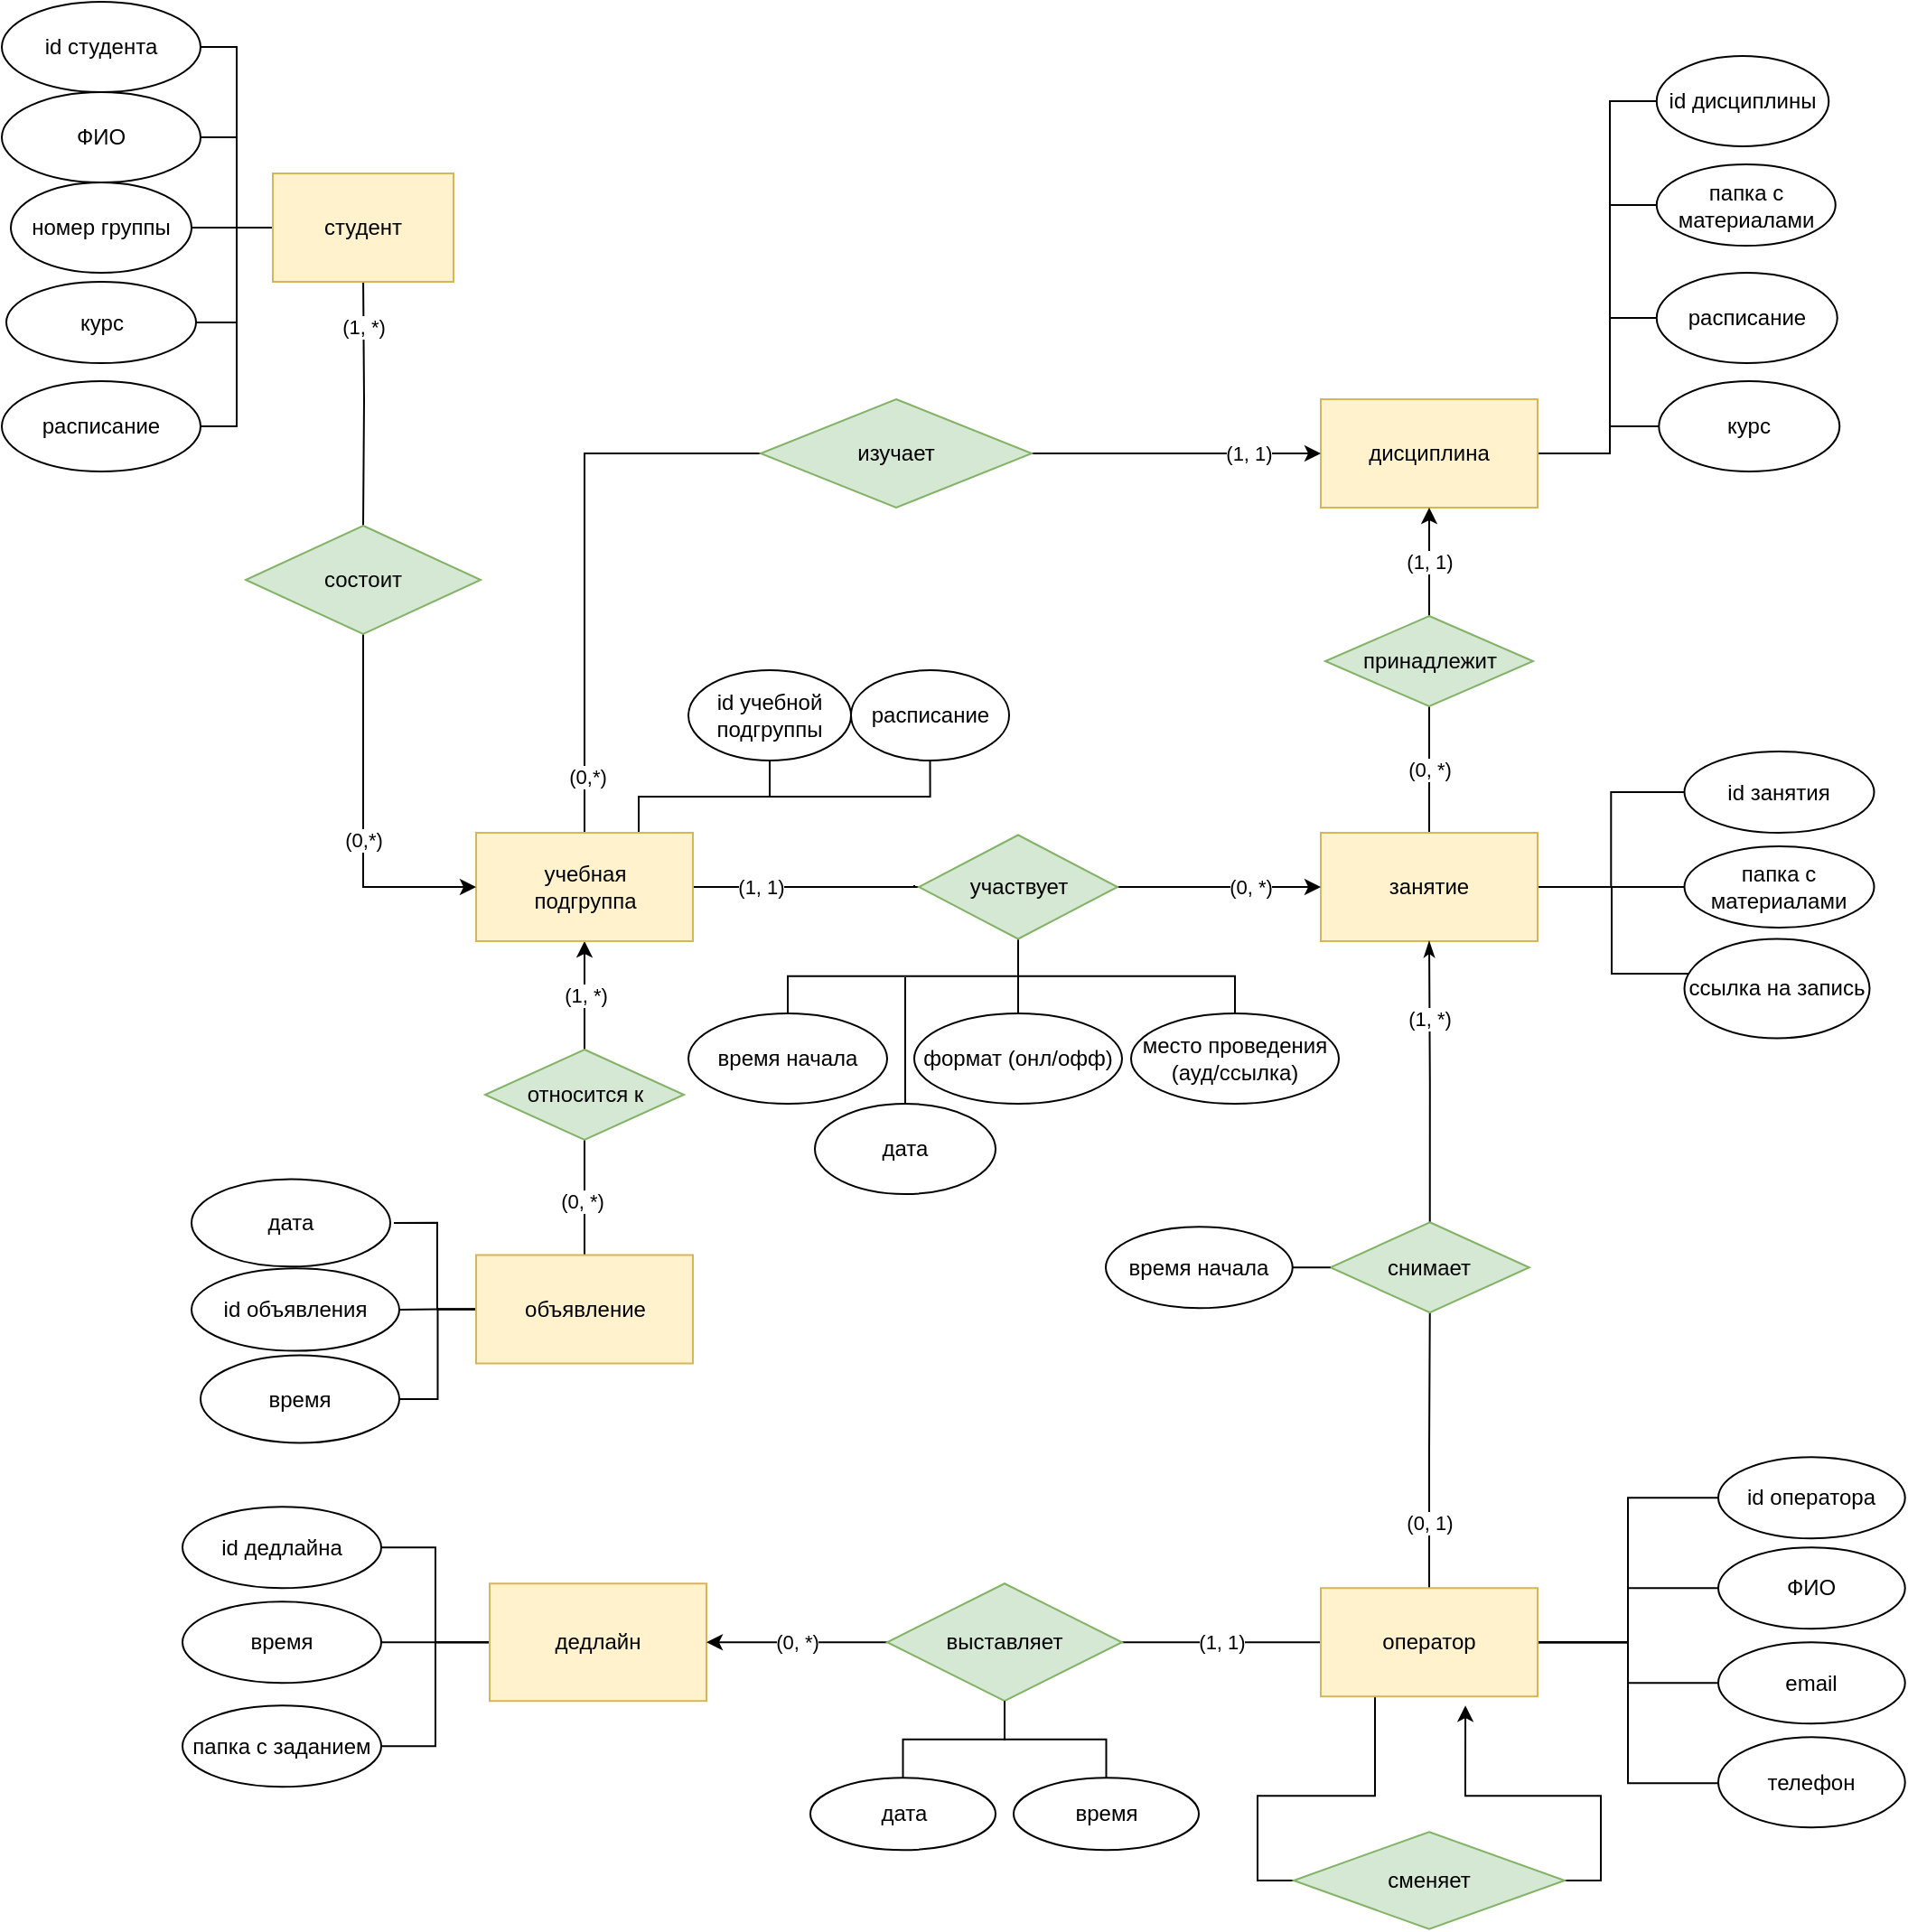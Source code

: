 <mxfile version="13.7.5" type="github">
  <diagram id="7s7uIlQT8t8DrVzBEWPa" name="Page-1">
    <mxGraphModel dx="1818" dy="970" grid="1" gridSize="10" guides="1" tooltips="1" connect="1" arrows="1" fold="1" page="1" pageScale="1" pageWidth="827" pageHeight="1169" math="0" shadow="0">
      <root>
        <mxCell id="0" />
        <mxCell id="1" parent="0" />
        <mxCell id="y0rD6Jp8shlzVAkSggqI-71" value="(1, *)" style="edgeStyle=orthogonalEdgeStyle;rounded=0;orthogonalLoop=1;jettySize=auto;html=1;entryX=0.5;entryY=0;entryDx=0;entryDy=0;endArrow=none;endFill=0;" parent="1" edge="1" target="y0rD6Jp8shlzVAkSggqI-69">
          <mxGeometry x="-0.571" relative="1" as="geometry">
            <mxPoint x="210" y="190" as="sourcePoint" />
            <mxPoint x="210" y="300" as="targetPoint" />
            <mxPoint as="offset" />
          </mxGeometry>
        </mxCell>
        <mxCell id="X2tVZwrmz8boklLUg7Sm-23" style="edgeStyle=orthogonalEdgeStyle;rounded=0;orthogonalLoop=1;jettySize=auto;html=1;exitX=0;exitY=0.5;exitDx=0;exitDy=0;entryX=1;entryY=0.5;entryDx=0;entryDy=0;endArrow=none;endFill=0;strokeColor=#000000;" parent="1" source="y0rD6Jp8shlzVAkSggqI-1" target="y0rD6Jp8shlzVAkSggqI-11" edge="1">
          <mxGeometry relative="1" as="geometry" />
        </mxCell>
        <mxCell id="X2tVZwrmz8boklLUg7Sm-34" style="edgeStyle=orthogonalEdgeStyle;rounded=0;orthogonalLoop=1;jettySize=auto;html=1;exitX=0;exitY=0.5;exitDx=0;exitDy=0;endArrow=none;endFill=0;strokeColor=#000000;" parent="1" source="y0rD6Jp8shlzVAkSggqI-1" target="y0rD6Jp8shlzVAkSggqI-9" edge="1">
          <mxGeometry relative="1" as="geometry" />
        </mxCell>
        <mxCell id="tHOMkFGFNWv0TJlAidd5-19" style="edgeStyle=orthogonalEdgeStyle;rounded=0;orthogonalLoop=1;jettySize=auto;html=1;exitX=0;exitY=0.5;exitDx=0;exitDy=0;entryX=1;entryY=0.5;entryDx=0;entryDy=0;endArrow=none;endFill=0;" edge="1" parent="1" source="y0rD6Jp8shlzVAkSggqI-1" target="tHOMkFGFNWv0TJlAidd5-16">
          <mxGeometry relative="1" as="geometry">
            <Array as="points">
              <mxPoint x="140" y="165" />
              <mxPoint x="140" y="115" />
            </Array>
          </mxGeometry>
        </mxCell>
        <mxCell id="tHOMkFGFNWv0TJlAidd5-115" style="edgeStyle=orthogonalEdgeStyle;rounded=0;orthogonalLoop=1;jettySize=auto;html=1;exitX=0;exitY=0.5;exitDx=0;exitDy=0;entryX=1;entryY=0.5;entryDx=0;entryDy=0;startArrow=none;startFill=0;endArrow=none;endFill=0;" edge="1" parent="1" source="y0rD6Jp8shlzVAkSggqI-1" target="tHOMkFGFNWv0TJlAidd5-95">
          <mxGeometry relative="1" as="geometry" />
        </mxCell>
        <mxCell id="tHOMkFGFNWv0TJlAidd5-118" style="edgeStyle=orthogonalEdgeStyle;rounded=0;orthogonalLoop=1;jettySize=auto;html=1;exitX=0;exitY=0.5;exitDx=0;exitDy=0;entryX=1;entryY=0.5;entryDx=0;entryDy=0;startArrow=none;startFill=0;endArrow=none;endFill=0;" edge="1" parent="1" source="y0rD6Jp8shlzVAkSggqI-1" target="tHOMkFGFNWv0TJlAidd5-114">
          <mxGeometry relative="1" as="geometry">
            <Array as="points">
              <mxPoint x="140" y="165" />
              <mxPoint x="140" y="218" />
            </Array>
          </mxGeometry>
        </mxCell>
        <mxCell id="y0rD6Jp8shlzVAkSggqI-1" value="студент" style="rounded=0;whiteSpace=wrap;html=1;fillColor=#fff2cc;strokeColor=#d6b656;" parent="1" vertex="1">
          <mxGeometry x="160" y="135" width="100" height="60" as="geometry" />
        </mxCell>
        <mxCell id="X2tVZwrmz8boklLUg7Sm-43" style="edgeStyle=orthogonalEdgeStyle;rounded=0;orthogonalLoop=1;jettySize=auto;html=1;exitX=1;exitY=0.5;exitDx=0;exitDy=0;entryX=0;entryY=0.5;entryDx=0;entryDy=0;endArrow=none;endFill=0;strokeColor=#000000;" parent="1" source="y0rD6Jp8shlzVAkSggqI-2" target="y0rD6Jp8shlzVAkSggqI-47" edge="1">
          <mxGeometry relative="1" as="geometry">
            <Array as="points">
              <mxPoint x="900" y="290" />
              <mxPoint x="900" y="153" />
            </Array>
          </mxGeometry>
        </mxCell>
        <mxCell id="tHOMkFGFNWv0TJlAidd5-22" style="edgeStyle=orthogonalEdgeStyle;rounded=0;orthogonalLoop=1;jettySize=auto;html=1;exitX=1;exitY=0.5;exitDx=0;exitDy=0;endArrow=none;endFill=0;" edge="1" parent="1" source="y0rD6Jp8shlzVAkSggqI-2" target="tHOMkFGFNWv0TJlAidd5-21">
          <mxGeometry relative="1" as="geometry">
            <Array as="points">
              <mxPoint x="900" y="290" />
              <mxPoint x="900" y="215" />
            </Array>
          </mxGeometry>
        </mxCell>
        <mxCell id="tHOMkFGFNWv0TJlAidd5-83" style="edgeStyle=orthogonalEdgeStyle;rounded=0;orthogonalLoop=1;jettySize=auto;html=1;exitX=1;exitY=0.5;exitDx=0;exitDy=0;entryX=0;entryY=0.5;entryDx=0;entryDy=0;startArrow=none;startFill=0;endArrow=none;endFill=0;" edge="1" parent="1" source="y0rD6Jp8shlzVAkSggqI-2" target="tHOMkFGFNWv0TJlAidd5-82">
          <mxGeometry relative="1" as="geometry">
            <Array as="points">
              <mxPoint x="900" y="290" />
              <mxPoint x="900" y="275" />
            </Array>
          </mxGeometry>
        </mxCell>
        <mxCell id="tHOMkFGFNWv0TJlAidd5-99" style="edgeStyle=orthogonalEdgeStyle;rounded=0;orthogonalLoop=1;jettySize=auto;html=1;exitX=1;exitY=0.5;exitDx=0;exitDy=0;entryX=0;entryY=0.5;entryDx=0;entryDy=0;startArrow=none;startFill=0;endArrow=none;endFill=0;" edge="1" parent="1" source="y0rD6Jp8shlzVAkSggqI-2" target="tHOMkFGFNWv0TJlAidd5-98">
          <mxGeometry relative="1" as="geometry">
            <Array as="points">
              <mxPoint x="900" y="290" />
              <mxPoint x="900" y="95" />
            </Array>
          </mxGeometry>
        </mxCell>
        <mxCell id="y0rD6Jp8shlzVAkSggqI-2" value="&lt;div&gt;дисциплина&lt;/div&gt;" style="rounded=0;whiteSpace=wrap;html=1;fillColor=#fff2cc;strokeColor=#d6b656;" parent="1" vertex="1">
          <mxGeometry x="740" y="260" width="120" height="60" as="geometry" />
        </mxCell>
        <mxCell id="y0rD6Jp8shlzVAkSggqI-9" value="номер группы" style="ellipse;whiteSpace=wrap;html=1;" parent="1" vertex="1">
          <mxGeometry x="15" y="140" width="100" height="50" as="geometry" />
        </mxCell>
        <mxCell id="y0rD6Jp8shlzVAkSggqI-11" value="расписание" style="ellipse;whiteSpace=wrap;html=1;" parent="1" vertex="1">
          <mxGeometry x="10" y="250" width="110" height="50" as="geometry" />
        </mxCell>
        <mxCell id="y0rD6Jp8shlzVAkSggqI-20" value="(0, *)" style="edgeStyle=orthogonalEdgeStyle;rounded=0;orthogonalLoop=1;jettySize=auto;html=1;exitX=0.5;exitY=0;exitDx=0;exitDy=0;entryX=0.5;entryY=1;entryDx=0;entryDy=0;endArrow=none;endFill=0;" parent="1" source="y0rD6Jp8shlzVAkSggqI-16" target="y0rD6Jp8shlzVAkSggqI-17" edge="1">
          <mxGeometry relative="1" as="geometry" />
        </mxCell>
        <mxCell id="tHOMkFGFNWv0TJlAidd5-125" style="edgeStyle=orthogonalEdgeStyle;rounded=0;orthogonalLoop=1;jettySize=auto;html=1;exitX=1;exitY=0.5;exitDx=0;exitDy=0;startArrow=none;startFill=0;endArrow=none;endFill=0;" edge="1" parent="1" source="y0rD6Jp8shlzVAkSggqI-16" target="y0rD6Jp8shlzVAkSggqI-38">
          <mxGeometry relative="1" as="geometry">
            <Array as="points">
              <mxPoint x="901" y="530" />
              <mxPoint x="901" y="578" />
            </Array>
          </mxGeometry>
        </mxCell>
        <mxCell id="tHOMkFGFNWv0TJlAidd5-126" style="edgeStyle=orthogonalEdgeStyle;rounded=0;orthogonalLoop=1;jettySize=auto;html=1;exitX=1;exitY=0.5;exitDx=0;exitDy=0;entryX=0;entryY=0.5;entryDx=0;entryDy=0;startArrow=none;startFill=0;endArrow=none;endFill=0;" edge="1" parent="1" source="y0rD6Jp8shlzVAkSggqI-16" target="y0rD6Jp8shlzVAkSggqI-40">
          <mxGeometry relative="1" as="geometry" />
        </mxCell>
        <mxCell id="tHOMkFGFNWv0TJlAidd5-127" style="edgeStyle=orthogonalEdgeStyle;rounded=0;orthogonalLoop=1;jettySize=auto;html=1;exitX=1;exitY=0.5;exitDx=0;exitDy=0;startArrow=none;startFill=0;endArrow=none;endFill=0;" edge="1" parent="1" source="y0rD6Jp8shlzVAkSggqI-16" target="tHOMkFGFNWv0TJlAidd5-89">
          <mxGeometry relative="1" as="geometry" />
        </mxCell>
        <mxCell id="y0rD6Jp8shlzVAkSggqI-16" value="занятие" style="rounded=0;whiteSpace=wrap;html=1;fillColor=#fff2cc;strokeColor=#d6b656;" parent="1" vertex="1">
          <mxGeometry x="740" y="500" width="120" height="60" as="geometry" />
        </mxCell>
        <mxCell id="y0rD6Jp8shlzVAkSggqI-19" value="&lt;div&gt;(1, 1)&lt;/div&gt;" style="edgeStyle=orthogonalEdgeStyle;rounded=0;orthogonalLoop=1;jettySize=auto;html=1;" parent="1" edge="1">
          <mxGeometry relative="1" as="geometry">
            <mxPoint x="800" y="380" as="sourcePoint" />
            <mxPoint x="800" y="320" as="targetPoint" />
          </mxGeometry>
        </mxCell>
        <mxCell id="X2tVZwrmz8boklLUg7Sm-27" style="edgeStyle=orthogonalEdgeStyle;rounded=0;orthogonalLoop=1;jettySize=auto;html=1;exitX=0.5;exitY=0;exitDx=0;exitDy=0;endArrow=none;endFill=0;strokeColor=#000000;" parent="1" source="y0rD6Jp8shlzVAkSggqI-17" edge="1">
          <mxGeometry relative="1" as="geometry">
            <mxPoint x="800" y="370" as="targetPoint" />
          </mxGeometry>
        </mxCell>
        <mxCell id="X2tVZwrmz8boklLUg7Sm-38" style="edgeStyle=orthogonalEdgeStyle;rounded=0;orthogonalLoop=1;jettySize=auto;html=1;exitX=0.5;exitY=1;exitDx=0;exitDy=0;endArrow=none;endFill=0;strokeColor=#000000;" parent="1" source="y0rD6Jp8shlzVAkSggqI-17" edge="1">
          <mxGeometry relative="1" as="geometry">
            <mxPoint x="800" y="440" as="targetPoint" />
          </mxGeometry>
        </mxCell>
        <mxCell id="X2tVZwrmz8boklLUg7Sm-39" style="edgeStyle=orthogonalEdgeStyle;rounded=0;orthogonalLoop=1;jettySize=auto;html=1;exitX=0.5;exitY=1;exitDx=0;exitDy=0;endArrow=none;endFill=0;strokeColor=#000000;" parent="1" source="y0rD6Jp8shlzVAkSggqI-17" edge="1">
          <mxGeometry relative="1" as="geometry">
            <mxPoint x="800" y="440" as="targetPoint" />
          </mxGeometry>
        </mxCell>
        <mxCell id="y0rD6Jp8shlzVAkSggqI-17" value="принадлежит" style="rhombus;whiteSpace=wrap;html=1;fillColor=#d5e8d4;strokeColor=#82b366;" parent="1" vertex="1">
          <mxGeometry x="742.5" y="380" width="115" height="50" as="geometry" />
        </mxCell>
        <mxCell id="y0rD6Jp8shlzVAkSggqI-34" value="формат (онл/офф)" style="ellipse;whiteSpace=wrap;html=1;" parent="1" vertex="1">
          <mxGeometry x="515" y="600" width="115" height="50" as="geometry" />
        </mxCell>
        <mxCell id="y0rD6Jp8shlzVAkSggqI-36" value="место проведения (ауд/ссылка)" style="ellipse;whiteSpace=wrap;html=1;" parent="1" vertex="1">
          <mxGeometry x="635" y="600" width="115" height="50" as="geometry" />
        </mxCell>
        <mxCell id="y0rD6Jp8shlzVAkSggqI-38" value="ссылка на запись" style="ellipse;whiteSpace=wrap;html=1;" parent="1" vertex="1">
          <mxGeometry x="941.25" y="558.75" width="102.5" height="55" as="geometry" />
        </mxCell>
        <mxCell id="y0rD6Jp8shlzVAkSggqI-40" value="папка с материалами" style="ellipse;whiteSpace=wrap;html=1;" parent="1" vertex="1">
          <mxGeometry x="941.25" y="507.5" width="105" height="45" as="geometry" />
        </mxCell>
        <mxCell id="y0rD6Jp8shlzVAkSggqI-47" value="папка с материалами" style="ellipse;whiteSpace=wrap;html=1;" parent="1" vertex="1">
          <mxGeometry x="925.88" y="130" width="99" height="45" as="geometry" />
        </mxCell>
        <mxCell id="y0rD6Jp8shlzVAkSggqI-57" value="(1, 1)" style="edgeStyle=orthogonalEdgeStyle;rounded=0;orthogonalLoop=1;jettySize=auto;html=1;endArrow=none;endFill=0;" parent="1" source="y0rD6Jp8shlzVAkSggqI-52" target="y0rD6Jp8shlzVAkSggqI-56" edge="1">
          <mxGeometry x="0.009" y="-25" relative="1" as="geometry">
            <mxPoint x="-25" y="-25" as="offset" />
          </mxGeometry>
        </mxCell>
        <mxCell id="X2tVZwrmz8boklLUg7Sm-17" style="edgeStyle=orthogonalEdgeStyle;rounded=0;orthogonalLoop=1;jettySize=auto;html=1;exitX=0.5;exitY=0;exitDx=0;exitDy=0;entryX=0;entryY=0.5;entryDx=0;entryDy=0;endArrow=none;endFill=0;strokeColor=#000000;" parent="1" source="y0rD6Jp8shlzVAkSggqI-52" target="y0rD6Jp8shlzVAkSggqI-53" edge="1">
          <mxGeometry relative="1" as="geometry" />
        </mxCell>
        <mxCell id="X2tVZwrmz8boklLUg7Sm-51" value="&lt;div&gt;(0,*)&lt;/div&gt;" style="edgeLabel;html=1;align=center;verticalAlign=middle;resizable=0;points=[];" parent="X2tVZwrmz8boklLUg7Sm-17" vertex="1" connectable="0">
          <mxGeometry x="-0.799" relative="1" as="geometry">
            <mxPoint x="1" as="offset" />
          </mxGeometry>
        </mxCell>
        <mxCell id="tHOMkFGFNWv0TJlAidd5-119" style="edgeStyle=orthogonalEdgeStyle;rounded=0;orthogonalLoop=1;jettySize=auto;html=1;exitX=0.5;exitY=1;exitDx=0;exitDy=0;entryX=0.5;entryY=1;entryDx=0;entryDy=0;startArrow=none;startFill=0;endArrow=none;endFill=0;" edge="1" parent="1" source="y0rD6Jp8shlzVAkSggqI-68" target="tHOMkFGFNWv0TJlAidd5-39">
          <mxGeometry relative="1" as="geometry">
            <Array as="points">
              <mxPoint x="524" y="480" />
              <mxPoint x="435" y="480" />
            </Array>
          </mxGeometry>
        </mxCell>
        <mxCell id="tHOMkFGFNWv0TJlAidd5-120" style="edgeStyle=orthogonalEdgeStyle;rounded=0;orthogonalLoop=1;jettySize=auto;html=1;exitX=0.75;exitY=0;exitDx=0;exitDy=0;entryX=0.5;entryY=1;entryDx=0;entryDy=0;startArrow=none;startFill=0;endArrow=none;endFill=0;" edge="1" parent="1" source="y0rD6Jp8shlzVAkSggqI-52" target="tHOMkFGFNWv0TJlAidd5-39">
          <mxGeometry relative="1" as="geometry">
            <Array as="points">
              <mxPoint x="363" y="480" />
              <mxPoint x="435" y="480" />
            </Array>
          </mxGeometry>
        </mxCell>
        <mxCell id="tHOMkFGFNWv0TJlAidd5-121" value="(1, *)" style="edgeStyle=orthogonalEdgeStyle;rounded=0;orthogonalLoop=1;jettySize=auto;html=1;startArrow=classic;startFill=1;endArrow=none;endFill=0;" edge="1" parent="1" source="y0rD6Jp8shlzVAkSggqI-52" target="tHOMkFGFNWv0TJlAidd5-44">
          <mxGeometry relative="1" as="geometry" />
        </mxCell>
        <mxCell id="y0rD6Jp8shlzVAkSggqI-52" value="&lt;div&gt;учебная&lt;br&gt;&lt;/div&gt;&lt;div&gt;подгруппа&lt;/div&gt;" style="rounded=0;whiteSpace=wrap;html=1;fillColor=#fff2cc;strokeColor=#d6b656;" parent="1" vertex="1">
          <mxGeometry x="272.5" y="500" width="120" height="60" as="geometry" />
        </mxCell>
        <mxCell id="X2tVZwrmz8boklLUg7Sm-26" value="(1, 1)" style="edgeStyle=orthogonalEdgeStyle;rounded=0;orthogonalLoop=1;jettySize=auto;html=1;exitX=1;exitY=0.5;exitDx=0;exitDy=0;endArrow=classic;endFill=1;strokeColor=#000000;" parent="1" source="y0rD6Jp8shlzVAkSggqI-53" target="y0rD6Jp8shlzVAkSggqI-2" edge="1">
          <mxGeometry x="0.5" relative="1" as="geometry">
            <mxPoint as="offset" />
          </mxGeometry>
        </mxCell>
        <mxCell id="y0rD6Jp8shlzVAkSggqI-53" value="&lt;div&gt;изучает&lt;/div&gt;" style="rhombus;whiteSpace=wrap;html=1;fillColor=#d5e8d4;strokeColor=#82b366;" parent="1" vertex="1">
          <mxGeometry x="430" y="260" width="150" height="60" as="geometry" />
        </mxCell>
        <mxCell id="X2tVZwrmz8boklLUg7Sm-36" style="edgeStyle=orthogonalEdgeStyle;rounded=0;orthogonalLoop=1;jettySize=auto;html=1;exitX=0;exitY=0.5;exitDx=0;exitDy=0;endArrow=none;endFill=0;strokeColor=#000000;" parent="1" source="y0rD6Jp8shlzVAkSggqI-56" edge="1">
          <mxGeometry relative="1" as="geometry">
            <mxPoint x="515" y="529" as="targetPoint" />
          </mxGeometry>
        </mxCell>
        <mxCell id="X2tVZwrmz8boklLUg7Sm-37" style="edgeStyle=orthogonalEdgeStyle;rounded=0;orthogonalLoop=1;jettySize=auto;html=1;exitX=1;exitY=0.5;exitDx=0;exitDy=0;endArrow=none;endFill=0;strokeColor=#000000;" parent="1" source="y0rD6Jp8shlzVAkSggqI-56" edge="1">
          <mxGeometry relative="1" as="geometry">
            <mxPoint x="625" y="529" as="targetPoint" />
          </mxGeometry>
        </mxCell>
        <mxCell id="tHOMkFGFNWv0TJlAidd5-2" style="edgeStyle=orthogonalEdgeStyle;rounded=0;orthogonalLoop=1;jettySize=auto;html=1;exitX=1;exitY=0.5;exitDx=0;exitDy=0;entryX=0;entryY=0.5;entryDx=0;entryDy=0;" edge="1" parent="1" source="y0rD6Jp8shlzVAkSggqI-56" target="y0rD6Jp8shlzVAkSggqI-16">
          <mxGeometry relative="1" as="geometry" />
        </mxCell>
        <mxCell id="tHOMkFGFNWv0TJlAidd5-85" value="(0, *)" style="edgeLabel;html=1;align=center;verticalAlign=middle;resizable=0;points=[];" vertex="1" connectable="0" parent="tHOMkFGFNWv0TJlAidd5-2">
          <mxGeometry x="0.165" y="-2" relative="1" as="geometry">
            <mxPoint x="7.7" y="-2" as="offset" />
          </mxGeometry>
        </mxCell>
        <mxCell id="tHOMkFGFNWv0TJlAidd5-37" style="edgeStyle=orthogonalEdgeStyle;rounded=0;orthogonalLoop=1;jettySize=auto;html=1;exitX=0.5;exitY=1;exitDx=0;exitDy=0;endArrow=none;endFill=0;" edge="1" parent="1" source="y0rD6Jp8shlzVAkSggqI-56" target="y0rD6Jp8shlzVAkSggqI-34">
          <mxGeometry relative="1" as="geometry" />
        </mxCell>
        <mxCell id="tHOMkFGFNWv0TJlAidd5-42" style="edgeStyle=orthogonalEdgeStyle;rounded=0;orthogonalLoop=1;jettySize=auto;html=1;exitX=0.5;exitY=1;exitDx=0;exitDy=0;endArrow=none;endFill=0;" edge="1" parent="1" source="y0rD6Jp8shlzVAkSggqI-56" target="tHOMkFGFNWv0TJlAidd5-38">
          <mxGeometry relative="1" as="geometry" />
        </mxCell>
        <mxCell id="tHOMkFGFNWv0TJlAidd5-43" style="edgeStyle=orthogonalEdgeStyle;rounded=0;orthogonalLoop=1;jettySize=auto;html=1;exitX=0.5;exitY=1;exitDx=0;exitDy=0;endArrow=none;endFill=0;" edge="1" parent="1" source="y0rD6Jp8shlzVAkSggqI-56" target="y0rD6Jp8shlzVAkSggqI-36">
          <mxGeometry relative="1" as="geometry" />
        </mxCell>
        <mxCell id="y0rD6Jp8shlzVAkSggqI-56" value="участвует" style="rhombus;whiteSpace=wrap;html=1;fillColor=#d5e8d4;strokeColor=#82b366;" parent="1" vertex="1">
          <mxGeometry x="517.5" y="501.25" width="110" height="57.5" as="geometry" />
        </mxCell>
        <mxCell id="y0rD6Jp8shlzVAkSggqI-68" value="расписание" style="ellipse;whiteSpace=wrap;html=1;" parent="1" vertex="1">
          <mxGeometry x="480" y="410" width="87.5" height="50" as="geometry" />
        </mxCell>
        <mxCell id="y0rD6Jp8shlzVAkSggqI-73" style="edgeStyle=orthogonalEdgeStyle;rounded=0;orthogonalLoop=1;jettySize=auto;html=1;entryX=0;entryY=0.5;entryDx=0;entryDy=0;" parent="1" source="y0rD6Jp8shlzVAkSggqI-69" target="y0rD6Jp8shlzVAkSggqI-52" edge="1">
          <mxGeometry relative="1" as="geometry" />
        </mxCell>
        <mxCell id="X2tVZwrmz8boklLUg7Sm-47" value="(0,*)" style="edgeLabel;html=1;align=center;verticalAlign=middle;resizable=0;points=[];" parent="y0rD6Jp8shlzVAkSggqI-73" vertex="1" connectable="0">
          <mxGeometry x="0.124" y="-1" relative="1" as="geometry">
            <mxPoint x="1" as="offset" />
          </mxGeometry>
        </mxCell>
        <mxCell id="y0rD6Jp8shlzVAkSggqI-69" value="состоит" style="rhombus;whiteSpace=wrap;html=1;fillColor=#d5e8d4;strokeColor=#82b366;" parent="1" vertex="1">
          <mxGeometry x="145" y="330" width="130" height="60" as="geometry" />
        </mxCell>
        <mxCell id="y0rD6Jp8shlzVAkSggqI-91" value="(1, 1)" style="edgeStyle=orthogonalEdgeStyle;rounded=0;orthogonalLoop=1;jettySize=auto;html=1;entryX=1;entryY=0.5;entryDx=0;entryDy=0;endArrow=none;endFill=0;" parent="1" source="y0rD6Jp8shlzVAkSggqI-75" target="y0rD6Jp8shlzVAkSggqI-90" edge="1">
          <mxGeometry relative="1" as="geometry" />
        </mxCell>
        <mxCell id="X2tVZwrmz8boklLUg7Sm-11" style="edgeStyle=orthogonalEdgeStyle;rounded=0;orthogonalLoop=1;jettySize=auto;html=1;exitX=0.5;exitY=0;exitDx=0;exitDy=0;entryX=0.5;entryY=1;entryDx=0;entryDy=0;endArrow=none;endFill=0;strokeColor=#000000;" parent="1" source="y0rD6Jp8shlzVAkSggqI-75" target="y0rD6Jp8shlzVAkSggqI-77" edge="1">
          <mxGeometry relative="1" as="geometry" />
        </mxCell>
        <mxCell id="X2tVZwrmz8boklLUg7Sm-52" value="&lt;div&gt;(0, 1)&lt;/div&gt;" style="edgeLabel;html=1;align=center;verticalAlign=middle;resizable=0;points=[];" parent="X2tVZwrmz8boklLUg7Sm-11" vertex="1" connectable="0">
          <mxGeometry x="-0.669" relative="1" as="geometry">
            <mxPoint y="-10.5" as="offset" />
          </mxGeometry>
        </mxCell>
        <mxCell id="tHOMkFGFNWv0TJlAidd5-28" style="edgeStyle=orthogonalEdgeStyle;rounded=0;orthogonalLoop=1;jettySize=auto;html=1;exitX=1;exitY=0.5;exitDx=0;exitDy=0;entryX=0;entryY=0.5;entryDx=0;entryDy=0;endArrow=none;endFill=0;" edge="1" parent="1" source="y0rD6Jp8shlzVAkSggqI-75" target="y0rD6Jp8shlzVAkSggqI-82">
          <mxGeometry relative="1" as="geometry" />
        </mxCell>
        <mxCell id="tHOMkFGFNWv0TJlAidd5-29" style="edgeStyle=orthogonalEdgeStyle;rounded=0;orthogonalLoop=1;jettySize=auto;html=1;exitX=1;exitY=0.5;exitDx=0;exitDy=0;endArrow=none;endFill=0;" edge="1" parent="1" source="y0rD6Jp8shlzVAkSggqI-75" target="tHOMkFGFNWv0TJlAidd5-27">
          <mxGeometry relative="1" as="geometry">
            <Array as="points">
              <mxPoint x="910" y="948.12" />
              <mxPoint x="910" y="1026.12" />
            </Array>
          </mxGeometry>
        </mxCell>
        <mxCell id="tHOMkFGFNWv0TJlAidd5-33" style="edgeStyle=orthogonalEdgeStyle;rounded=0;orthogonalLoop=1;jettySize=auto;html=1;exitX=0.25;exitY=1;exitDx=0;exitDy=0;entryX=0;entryY=0.5;entryDx=0;entryDy=0;endArrow=none;endFill=0;" edge="1" parent="1" source="y0rD6Jp8shlzVAkSggqI-75" target="tHOMkFGFNWv0TJlAidd5-10">
          <mxGeometry relative="1" as="geometry">
            <Array as="points">
              <mxPoint x="770" y="1033.12" />
              <mxPoint x="705" y="1033.12" />
              <mxPoint x="705" y="1080.12" />
            </Array>
          </mxGeometry>
        </mxCell>
        <mxCell id="tHOMkFGFNWv0TJlAidd5-101" style="edgeStyle=orthogonalEdgeStyle;rounded=0;orthogonalLoop=1;jettySize=auto;html=1;exitX=1;exitY=0.5;exitDx=0;exitDy=0;entryX=0;entryY=0.5;entryDx=0;entryDy=0;startArrow=none;startFill=0;endArrow=none;endFill=0;" edge="1" parent="1" source="y0rD6Jp8shlzVAkSggqI-75" target="tHOMkFGFNWv0TJlAidd5-100">
          <mxGeometry relative="1" as="geometry" />
        </mxCell>
        <mxCell id="tHOMkFGFNWv0TJlAidd5-106" style="edgeStyle=orthogonalEdgeStyle;rounded=0;orthogonalLoop=1;jettySize=auto;html=1;exitX=1;exitY=0.5;exitDx=0;exitDy=0;entryX=0;entryY=0.5;entryDx=0;entryDy=0;startArrow=none;startFill=0;endArrow=none;endFill=0;" edge="1" parent="1" source="y0rD6Jp8shlzVAkSggqI-75" target="tHOMkFGFNWv0TJlAidd5-92">
          <mxGeometry relative="1" as="geometry" />
        </mxCell>
        <mxCell id="y0rD6Jp8shlzVAkSggqI-75" value="оператор" style="rounded=0;whiteSpace=wrap;html=1;fillColor=#fff2cc;strokeColor=#d6b656;" parent="1" vertex="1">
          <mxGeometry x="740" y="918.12" width="120" height="60" as="geometry" />
        </mxCell>
        <mxCell id="X2tVZwrmz8boklLUg7Sm-12" style="edgeStyle=orthogonalEdgeStyle;rounded=0;orthogonalLoop=1;jettySize=auto;html=1;exitX=0.5;exitY=0;exitDx=0;exitDy=0;endArrow=classicThin;endFill=1;strokeColor=#000000;" parent="1" source="y0rD6Jp8shlzVAkSggqI-77" target="y0rD6Jp8shlzVAkSggqI-16" edge="1">
          <mxGeometry relative="1" as="geometry" />
        </mxCell>
        <mxCell id="X2tVZwrmz8boklLUg7Sm-53" value="(1, *)" style="edgeLabel;html=1;align=center;verticalAlign=middle;resizable=0;points=[];" parent="X2tVZwrmz8boklLUg7Sm-12" vertex="1" connectable="0">
          <mxGeometry x="0.269" y="-1" relative="1" as="geometry">
            <mxPoint x="-1" y="-14" as="offset" />
          </mxGeometry>
        </mxCell>
        <mxCell id="y0rD6Jp8shlzVAkSggqI-77" value="снимает" style="rhombus;whiteSpace=wrap;html=1;fillColor=#d5e8d4;strokeColor=#82b366;" parent="1" vertex="1">
          <mxGeometry x="745.37" y="715.62" width="110" height="50" as="geometry" />
        </mxCell>
        <mxCell id="y0rD6Jp8shlzVAkSggqI-82" value="ФИО" style="ellipse;whiteSpace=wrap;html=1;" parent="1" vertex="1">
          <mxGeometry x="960" y="895.62" width="103.37" height="45" as="geometry" />
        </mxCell>
        <mxCell id="X2tVZwrmz8boklLUg7Sm-2" style="edgeStyle=orthogonalEdgeStyle;rounded=0;orthogonalLoop=1;jettySize=auto;html=1;exitX=0;exitY=0.5;exitDx=0;exitDy=0;entryX=1;entryY=0.5;entryDx=0;entryDy=0;endArrow=none;endFill=0;" parent="1" source="y0rD6Jp8shlzVAkSggqI-83" target="y0rD6Jp8shlzVAkSggqI-84" edge="1">
          <mxGeometry relative="1" as="geometry" />
        </mxCell>
        <mxCell id="tHOMkFGFNWv0TJlAidd5-104" style="edgeStyle=orthogonalEdgeStyle;rounded=0;orthogonalLoop=1;jettySize=auto;html=1;exitX=0;exitY=0.5;exitDx=0;exitDy=0;entryX=1;entryY=0.5;entryDx=0;entryDy=0;startArrow=none;startFill=0;endArrow=none;endFill=0;" edge="1" parent="1" source="y0rD6Jp8shlzVAkSggqI-83" target="tHOMkFGFNWv0TJlAidd5-103">
          <mxGeometry relative="1" as="geometry" />
        </mxCell>
        <mxCell id="tHOMkFGFNWv0TJlAidd5-105" style="edgeStyle=orthogonalEdgeStyle;rounded=0;orthogonalLoop=1;jettySize=auto;html=1;exitX=0;exitY=0.5;exitDx=0;exitDy=0;entryX=1;entryY=0.5;entryDx=0;entryDy=0;startArrow=none;startFill=0;endArrow=none;endFill=0;" edge="1" parent="1" source="y0rD6Jp8shlzVAkSggqI-83" target="tHOMkFGFNWv0TJlAidd5-63">
          <mxGeometry relative="1" as="geometry" />
        </mxCell>
        <mxCell id="y0rD6Jp8shlzVAkSggqI-83" value="дедлайн" style="rounded=0;whiteSpace=wrap;html=1;fillColor=#fff2cc;strokeColor=#d6b656;" parent="1" vertex="1">
          <mxGeometry x="280" y="915.62" width="120" height="65" as="geometry" />
        </mxCell>
        <mxCell id="y0rD6Jp8shlzVAkSggqI-84" value="время" style="ellipse;whiteSpace=wrap;html=1;" parent="1" vertex="1">
          <mxGeometry x="110" y="925.62" width="110" height="45" as="geometry" />
        </mxCell>
        <mxCell id="y0rD6Jp8shlzVAkSggqI-92" value="(0, *)" style="edgeStyle=orthogonalEdgeStyle;rounded=0;orthogonalLoop=1;jettySize=auto;html=1;entryX=1;entryY=0.5;entryDx=0;entryDy=0;" parent="1" source="y0rD6Jp8shlzVAkSggqI-90" target="y0rD6Jp8shlzVAkSggqI-83" edge="1">
          <mxGeometry relative="1" as="geometry" />
        </mxCell>
        <mxCell id="tHOMkFGFNWv0TJlAidd5-111" style="edgeStyle=orthogonalEdgeStyle;rounded=0;orthogonalLoop=1;jettySize=auto;html=1;exitX=0.5;exitY=1;exitDx=0;exitDy=0;startArrow=none;startFill=0;endArrow=none;endFill=0;" edge="1" parent="1" source="y0rD6Jp8shlzVAkSggqI-90" target="tHOMkFGFNWv0TJlAidd5-110">
          <mxGeometry relative="1" as="geometry" />
        </mxCell>
        <mxCell id="y0rD6Jp8shlzVAkSggqI-90" value="выставляет" style="rhombus;whiteSpace=wrap;html=1;fillColor=#d5e8d4;strokeColor=#82b366;" parent="1" vertex="1">
          <mxGeometry x="500" y="915.62" width="130" height="65" as="geometry" />
        </mxCell>
        <mxCell id="tHOMkFGFNWv0TJlAidd5-50" style="edgeStyle=orthogonalEdgeStyle;rounded=0;orthogonalLoop=1;jettySize=auto;html=1;exitX=0.5;exitY=0;exitDx=0;exitDy=0;endArrow=none;endFill=0;" edge="1" parent="1" source="tHOMkFGFNWv0TJlAidd5-3" target="tHOMkFGFNWv0TJlAidd5-44">
          <mxGeometry relative="1" as="geometry" />
        </mxCell>
        <mxCell id="tHOMkFGFNWv0TJlAidd5-54" value="(0, *)" style="edgeLabel;html=1;align=center;verticalAlign=middle;resizable=0;points=[];" vertex="1" connectable="0" parent="tHOMkFGFNWv0TJlAidd5-50">
          <mxGeometry x="-0.041" y="2" relative="1" as="geometry">
            <mxPoint as="offset" />
          </mxGeometry>
        </mxCell>
        <mxCell id="tHOMkFGFNWv0TJlAidd5-128" style="edgeStyle=orthogonalEdgeStyle;rounded=0;orthogonalLoop=1;jettySize=auto;html=1;exitX=0;exitY=0.5;exitDx=0;exitDy=0;entryX=1;entryY=0.5;entryDx=0;entryDy=0;startArrow=none;startFill=0;endArrow=none;endFill=0;" edge="1" parent="1" source="tHOMkFGFNWv0TJlAidd5-3" target="tHOMkFGFNWv0TJlAidd5-66">
          <mxGeometry relative="1" as="geometry" />
        </mxCell>
        <mxCell id="tHOMkFGFNWv0TJlAidd5-129" style="edgeStyle=orthogonalEdgeStyle;rounded=0;orthogonalLoop=1;jettySize=auto;html=1;exitX=0;exitY=0.5;exitDx=0;exitDy=0;startArrow=none;startFill=0;endArrow=none;endFill=0;" edge="1" parent="1" source="tHOMkFGFNWv0TJlAidd5-3" target="tHOMkFGFNWv0TJlAidd5-70">
          <mxGeometry relative="1" as="geometry" />
        </mxCell>
        <mxCell id="tHOMkFGFNWv0TJlAidd5-132" style="edgeStyle=orthogonalEdgeStyle;rounded=0;orthogonalLoop=1;jettySize=auto;html=1;exitX=0;exitY=0.5;exitDx=0;exitDy=0;entryX=1;entryY=0.5;entryDx=0;entryDy=0;startArrow=none;startFill=0;endArrow=none;endFill=0;" edge="1" parent="1">
          <mxGeometry relative="1" as="geometry">
            <mxPoint x="274.5" y="763.75" as="sourcePoint" />
            <mxPoint x="227.0" y="715.94" as="targetPoint" />
            <Array as="points">
              <mxPoint x="251" y="764" />
              <mxPoint x="251" y="716" />
            </Array>
          </mxGeometry>
        </mxCell>
        <mxCell id="tHOMkFGFNWv0TJlAidd5-3" value="&lt;div&gt;объявление&lt;/div&gt;" style="rounded=0;whiteSpace=wrap;html=1;fillColor=#fff2cc;strokeColor=#d6b656;" vertex="1" parent="1">
          <mxGeometry x="272.5" y="733.75" width="120" height="60" as="geometry" />
        </mxCell>
        <mxCell id="tHOMkFGFNWv0TJlAidd5-8" style="edgeStyle=orthogonalEdgeStyle;rounded=0;orthogonalLoop=1;jettySize=auto;html=1;exitX=0.5;exitY=1;exitDx=0;exitDy=0;endArrow=none;endFill=0;" edge="1" parent="1" source="y0rD6Jp8shlzVAkSggqI-36" target="y0rD6Jp8shlzVAkSggqI-36">
          <mxGeometry relative="1" as="geometry" />
        </mxCell>
        <mxCell id="tHOMkFGFNWv0TJlAidd5-34" style="edgeStyle=orthogonalEdgeStyle;rounded=0;orthogonalLoop=1;jettySize=auto;html=1;exitX=1;exitY=0.5;exitDx=0;exitDy=0;entryX=0.667;entryY=1.083;entryDx=0;entryDy=0;entryPerimeter=0;endArrow=classic;endFill=1;" edge="1" parent="1" source="tHOMkFGFNWv0TJlAidd5-10" target="y0rD6Jp8shlzVAkSggqI-75">
          <mxGeometry relative="1" as="geometry">
            <Array as="points">
              <mxPoint x="895" y="1080.12" />
              <mxPoint x="895" y="1033.12" />
              <mxPoint x="820" y="1033.12" />
            </Array>
          </mxGeometry>
        </mxCell>
        <mxCell id="tHOMkFGFNWv0TJlAidd5-10" value="сменяет" style="rhombus;whiteSpace=wrap;html=1;fillColor=#d5e8d4;strokeColor=#82b366;" vertex="1" parent="1">
          <mxGeometry x="725" y="1053.12" width="150" height="53.75" as="geometry" />
        </mxCell>
        <mxCell id="tHOMkFGFNWv0TJlAidd5-16" value="ФИО" style="ellipse;whiteSpace=wrap;html=1;" vertex="1" parent="1">
          <mxGeometry x="10" y="90" width="110" height="50" as="geometry" />
        </mxCell>
        <mxCell id="tHOMkFGFNWv0TJlAidd5-21" value="расписание" style="ellipse;whiteSpace=wrap;html=1;" vertex="1" parent="1">
          <mxGeometry x="925.88" y="190" width="100" height="50" as="geometry" />
        </mxCell>
        <mxCell id="tHOMkFGFNWv0TJlAidd5-27" value="&lt;div&gt;телефон&lt;/div&gt;" style="ellipse;whiteSpace=wrap;html=1;" vertex="1" parent="1">
          <mxGeometry x="960" y="1000.62" width="103.37" height="50" as="geometry" />
        </mxCell>
        <mxCell id="tHOMkFGFNWv0TJlAidd5-38" value="время начала" style="ellipse;whiteSpace=wrap;html=1;" vertex="1" parent="1">
          <mxGeometry x="390" y="600" width="110" height="50" as="geometry" />
        </mxCell>
        <mxCell id="tHOMkFGFNWv0TJlAidd5-39" value="id учебной подгруппы" style="ellipse;whiteSpace=wrap;html=1;" vertex="1" parent="1">
          <mxGeometry x="390" y="410" width="90" height="50" as="geometry" />
        </mxCell>
        <mxCell id="tHOMkFGFNWv0TJlAidd5-44" value="относится к" style="rhombus;whiteSpace=wrap;html=1;fillColor=#d5e8d4;strokeColor=#82b366;" vertex="1" parent="1">
          <mxGeometry x="277.5" y="620" width="110" height="50" as="geometry" />
        </mxCell>
        <mxCell id="tHOMkFGFNWv0TJlAidd5-63" value="папка с заданием" style="ellipse;whiteSpace=wrap;html=1;" vertex="1" parent="1">
          <mxGeometry x="110" y="983.12" width="110" height="45" as="geometry" />
        </mxCell>
        <mxCell id="tHOMkFGFNWv0TJlAidd5-66" value="время" style="ellipse;whiteSpace=wrap;html=1;" vertex="1" parent="1">
          <mxGeometry x="120" y="789.28" width="110" height="48.44" as="geometry" />
        </mxCell>
        <mxCell id="tHOMkFGFNWv0TJlAidd5-86" style="edgeStyle=orthogonalEdgeStyle;rounded=0;orthogonalLoop=1;jettySize=auto;html=1;exitX=0.5;exitY=0;exitDx=0;exitDy=0;startArrow=none;startFill=0;endArrow=none;endFill=0;" edge="1" parent="1" source="tHOMkFGFNWv0TJlAidd5-68">
          <mxGeometry relative="1" as="geometry">
            <mxPoint x="510" y="580" as="targetPoint" />
          </mxGeometry>
        </mxCell>
        <mxCell id="tHOMkFGFNWv0TJlAidd5-68" value="дата" style="ellipse;whiteSpace=wrap;html=1;" vertex="1" parent="1">
          <mxGeometry x="460" y="650" width="100" height="50" as="geometry" />
        </mxCell>
        <mxCell id="tHOMkFGFNWv0TJlAidd5-70" value="id объявления" style="ellipse;whiteSpace=wrap;html=1;" vertex="1" parent="1">
          <mxGeometry x="115" y="741.16" width="115" height="45.62" as="geometry" />
        </mxCell>
        <mxCell id="tHOMkFGFNWv0TJlAidd5-82" value="&lt;div&gt;курс&lt;/div&gt;" style="ellipse;whiteSpace=wrap;html=1;" vertex="1" parent="1">
          <mxGeometry x="927.13" y="250" width="100" height="50" as="geometry" />
        </mxCell>
        <mxCell id="tHOMkFGFNWv0TJlAidd5-89" value="id занятия" style="ellipse;whiteSpace=wrap;html=1;" vertex="1" parent="1">
          <mxGeometry x="941.25" y="455" width="105" height="45" as="geometry" />
        </mxCell>
        <mxCell id="tHOMkFGFNWv0TJlAidd5-92" value="email" style="ellipse;whiteSpace=wrap;html=1;" vertex="1" parent="1">
          <mxGeometry x="960" y="948.12" width="103.37" height="45" as="geometry" />
        </mxCell>
        <mxCell id="tHOMkFGFNWv0TJlAidd5-102" style="edgeStyle=orthogonalEdgeStyle;rounded=0;orthogonalLoop=1;jettySize=auto;html=1;exitX=1;exitY=0.5;exitDx=0;exitDy=0;entryX=0;entryY=0.5;entryDx=0;entryDy=0;startArrow=none;startFill=0;endArrow=none;endFill=0;" edge="1" parent="1" source="tHOMkFGFNWv0TJlAidd5-93" target="y0rD6Jp8shlzVAkSggqI-77">
          <mxGeometry relative="1" as="geometry" />
        </mxCell>
        <mxCell id="tHOMkFGFNWv0TJlAidd5-93" value="время начала" style="ellipse;whiteSpace=wrap;html=1;" vertex="1" parent="1">
          <mxGeometry x="621" y="718.12" width="103.37" height="45" as="geometry" />
        </mxCell>
        <mxCell id="tHOMkFGFNWv0TJlAidd5-95" value="id студента" style="ellipse;whiteSpace=wrap;html=1;" vertex="1" parent="1">
          <mxGeometry x="10" y="40" width="110" height="50" as="geometry" />
        </mxCell>
        <mxCell id="tHOMkFGFNWv0TJlAidd5-98" value="id дисциплины" style="ellipse;whiteSpace=wrap;html=1;" vertex="1" parent="1">
          <mxGeometry x="925.88" y="70" width="95.25" height="50" as="geometry" />
        </mxCell>
        <mxCell id="tHOMkFGFNWv0TJlAidd5-100" value="id оператора" style="ellipse;whiteSpace=wrap;html=1;" vertex="1" parent="1">
          <mxGeometry x="960" y="845.62" width="103.37" height="45" as="geometry" />
        </mxCell>
        <mxCell id="tHOMkFGFNWv0TJlAidd5-103" value="id дедлайна" style="ellipse;whiteSpace=wrap;html=1;" vertex="1" parent="1">
          <mxGeometry x="110" y="873.12" width="110" height="45" as="geometry" />
        </mxCell>
        <mxCell id="tHOMkFGFNWv0TJlAidd5-109" style="edgeStyle=orthogonalEdgeStyle;rounded=0;orthogonalLoop=1;jettySize=auto;html=1;startArrow=none;startFill=0;endArrow=none;endFill=0;" edge="1" parent="1" source="tHOMkFGFNWv0TJlAidd5-108" target="y0rD6Jp8shlzVAkSggqI-90">
          <mxGeometry relative="1" as="geometry" />
        </mxCell>
        <mxCell id="tHOMkFGFNWv0TJlAidd5-108" value="дата" style="ellipse;whiteSpace=wrap;html=1;" vertex="1" parent="1">
          <mxGeometry x="457.5" y="1023.12" width="102.5" height="40" as="geometry" />
        </mxCell>
        <mxCell id="tHOMkFGFNWv0TJlAidd5-110" value="время" style="ellipse;whiteSpace=wrap;html=1;" vertex="1" parent="1">
          <mxGeometry x="570" y="1023.12" width="102.5" height="40" as="geometry" />
        </mxCell>
        <mxCell id="tHOMkFGFNWv0TJlAidd5-114" value="курс" style="ellipse;whiteSpace=wrap;html=1;" vertex="1" parent="1">
          <mxGeometry x="12.5" y="195" width="105" height="45" as="geometry" />
        </mxCell>
        <mxCell id="tHOMkFGFNWv0TJlAidd5-131" value="дата" style="ellipse;whiteSpace=wrap;html=1;" vertex="1" parent="1">
          <mxGeometry x="115" y="691.72" width="110" height="48.44" as="geometry" />
        </mxCell>
      </root>
    </mxGraphModel>
  </diagram>
</mxfile>
